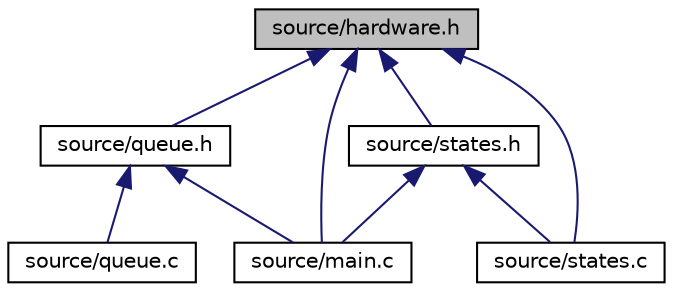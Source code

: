digraph "source/hardware.h"
{
  edge [fontname="Helvetica",fontsize="10",labelfontname="Helvetica",labelfontsize="10"];
  node [fontname="Helvetica",fontsize="10",shape=record];
  Node1 [label="source/hardware.h",height=0.2,width=0.4,color="black", fillcolor="grey75", style="filled", fontcolor="black"];
  Node1 -> Node2 [dir="back",color="midnightblue",fontsize="10",style="solid",fontname="Helvetica"];
  Node2 [label="source/queue.h",height=0.2,width=0.4,color="black", fillcolor="white", style="filled",URL="$queue_8h_source.html"];
  Node2 -> Node3 [dir="back",color="midnightblue",fontsize="10",style="solid",fontname="Helvetica"];
  Node3 [label="source/main.c",height=0.2,width=0.4,color="black", fillcolor="white", style="filled",URL="$main_8c_source.html"];
  Node2 -> Node4 [dir="back",color="midnightblue",fontsize="10",style="solid",fontname="Helvetica"];
  Node4 [label="source/queue.c",height=0.2,width=0.4,color="black", fillcolor="white", style="filled",URL="$queue_8c_source.html"];
  Node1 -> Node5 [dir="back",color="midnightblue",fontsize="10",style="solid",fontname="Helvetica"];
  Node5 [label="source/states.h",height=0.2,width=0.4,color="black", fillcolor="white", style="filled",URL="$states_8h.html",tooltip="Program for the elevator door. "];
  Node5 -> Node3 [dir="back",color="midnightblue",fontsize="10",style="solid",fontname="Helvetica"];
  Node5 -> Node6 [dir="back",color="midnightblue",fontsize="10",style="solid",fontname="Helvetica"];
  Node6 [label="source/states.c",height=0.2,width=0.4,color="black", fillcolor="white", style="filled",URL="$states_8c_source.html"];
  Node1 -> Node3 [dir="back",color="midnightblue",fontsize="10",style="solid",fontname="Helvetica"];
  Node1 -> Node6 [dir="back",color="midnightblue",fontsize="10",style="solid",fontname="Helvetica"];
}
